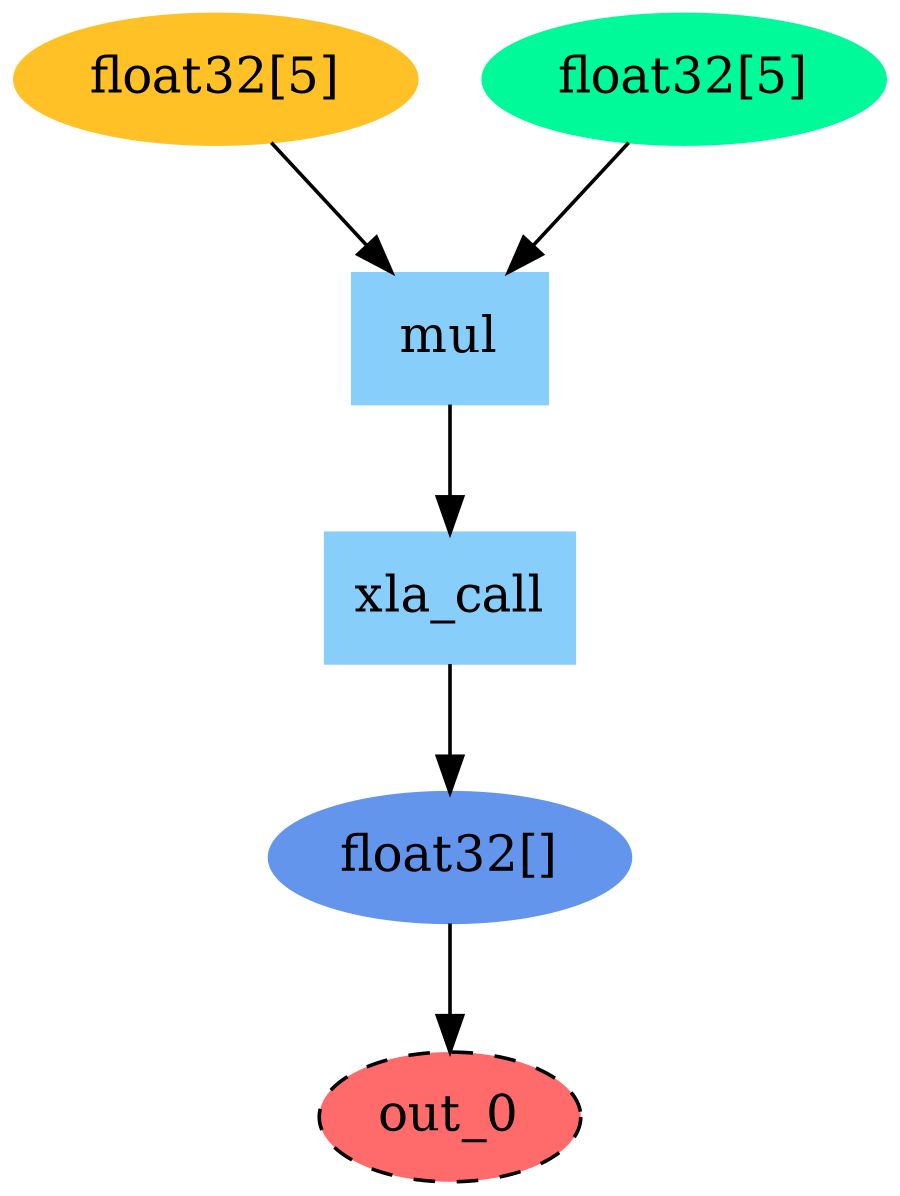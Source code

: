 digraph {
	size="6,10!"
	b [label="float32[5]" color=goldenrod1 style=filled]
	a [label="float32[5]" color=mediumspringgreen style=filled]
	c [label=mul color=lightskyblue shape=box style=filled]
	a -> c
	b -> c
	id0 [label=xla_call color=lightskyblue shape=box style=filled]
	c -> id0
	d [label="float32[]" color=cornflowerblue style=filled]
	id0 -> d
	out_0 [label=out_0 color=black fillcolor=indianred1 style="filled,dashed"]
	d -> out_0
}
